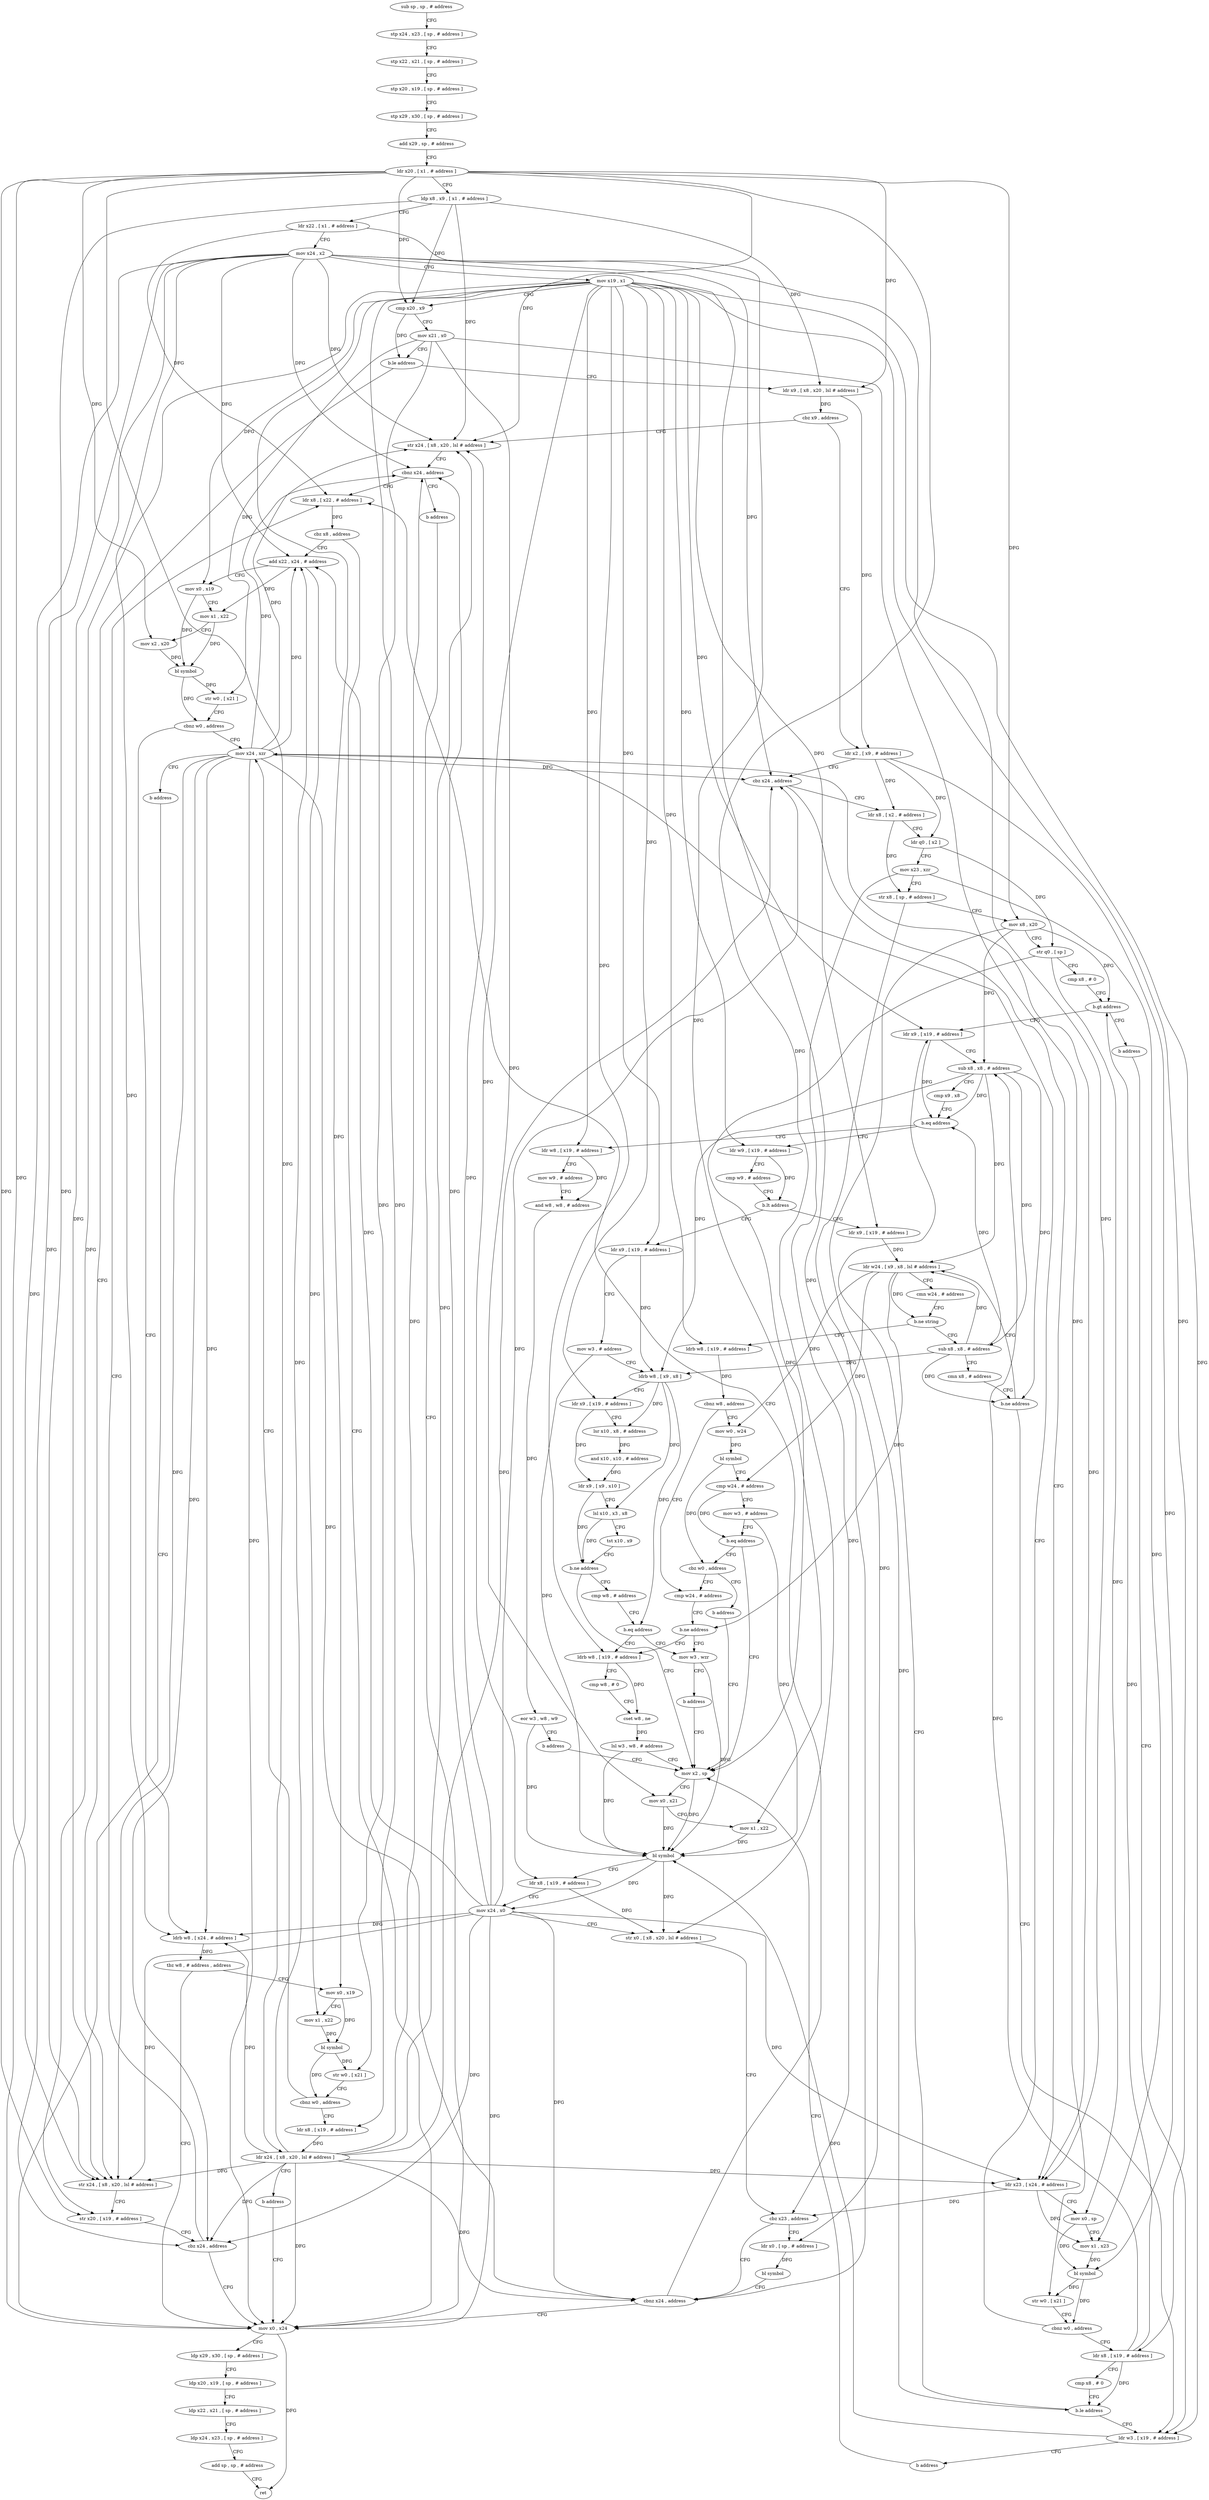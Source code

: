 digraph "func" {
"4268296" [label = "sub sp , sp , # address" ]
"4268300" [label = "stp x24 , x23 , [ sp , # address ]" ]
"4268304" [label = "stp x22 , x21 , [ sp , # address ]" ]
"4268308" [label = "stp x20 , x19 , [ sp , # address ]" ]
"4268312" [label = "stp x29 , x30 , [ sp , # address ]" ]
"4268316" [label = "add x29 , sp , # address" ]
"4268320" [label = "ldr x20 , [ x1 , # address ]" ]
"4268324" [label = "ldp x8 , x9 , [ x1 , # address ]" ]
"4268328" [label = "ldr x22 , [ x1 , # address ]" ]
"4268332" [label = "mov x24 , x2" ]
"4268336" [label = "mov x19 , x1" ]
"4268340" [label = "cmp x20 , x9" ]
"4268344" [label = "mov x21 , x0" ]
"4268348" [label = "b.le address" ]
"4268440" [label = "ldr x9 , [ x8 , x20 , lsl # address ]" ]
"4268352" [label = "str x24 , [ x8 , x20 , lsl # address ]" ]
"4268444" [label = "cbz x9 , address" ]
"4268556" [label = "str x24 , [ x8 , x20 , lsl # address ]" ]
"4268448" [label = "ldr x2 , [ x9 , # address ]" ]
"4268356" [label = "str x20 , [ x19 , # address ]" ]
"4268360" [label = "cbz x24 , address" ]
"4268736" [label = "mov x0 , x24" ]
"4268364" [label = "ldr x8 , [ x22 , # address ]" ]
"4268560" [label = "cbnz x24 , address" ]
"4268564" [label = "b address" ]
"4268452" [label = "cbz x24 , address" ]
"4268624" [label = "ldr x8 , [ x2 , # address ]" ]
"4268456" [label = "ldr x23 , [ x24 , # address ]" ]
"4268740" [label = "ldp x29 , x30 , [ sp , # address ]" ]
"4268744" [label = "ldp x20 , x19 , [ sp , # address ]" ]
"4268748" [label = "ldp x22 , x21 , [ sp , # address ]" ]
"4268752" [label = "ldp x24 , x23 , [ sp , # address ]" ]
"4268756" [label = "add sp , sp , # address" ]
"4268760" [label = "ret" ]
"4268368" [label = "cbz x8 , address" ]
"4268372" [label = "add x22 , x24 , # address" ]
"4268628" [label = "ldr q0 , [ x2 ]" ]
"4268632" [label = "mov x23 , xzr" ]
"4268636" [label = "str x8 , [ sp , # address ]" ]
"4268640" [label = "mov x8 , x20" ]
"4268644" [label = "str q0 , [ sp ]" ]
"4268648" [label = "cmp x8 , # 0" ]
"4268652" [label = "b.gt address" ]
"4268492" [label = "ldr x9 , [ x19 , # address ]" ]
"4268656" [label = "b address" ]
"4268460" [label = "mov x0 , sp" ]
"4268464" [label = "mov x1 , x23" ]
"4268468" [label = "bl symbol" ]
"4268472" [label = "str w0 , [ x21 ]" ]
"4268476" [label = "cbnz w0 , address" ]
"4268764" [label = "mov x24 , xzr" ]
"4268480" [label = "ldr x8 , [ x19 , # address ]" ]
"4268376" [label = "mov x0 , x19" ]
"4268380" [label = "mov x1 , x22" ]
"4268384" [label = "mov x2 , x20" ]
"4268388" [label = "bl symbol" ]
"4268392" [label = "str w0 , [ x21 ]" ]
"4268396" [label = "cbnz w0 , address" ]
"4268400" [label = "ldrb w8 , [ x24 , # address ]" ]
"4268496" [label = "sub x8 , x8 , # address" ]
"4268500" [label = "cmp x9 , x8" ]
"4268504" [label = "b.eq address" ]
"4268772" [label = "ldr w8 , [ x19 , # address ]" ]
"4268508" [label = "ldr w9 , [ x19 , # address ]" ]
"4268548" [label = "ldr w3 , [ x19 , # address ]" ]
"4268768" [label = "b address" ]
"4268484" [label = "cmp x8 , # 0" ]
"4268488" [label = "b.le address" ]
"4268404" [label = "tbz w8 , # address , address" ]
"4268408" [label = "mov x0 , x19" ]
"4268776" [label = "mov w9 , # address" ]
"4268780" [label = "and w8 , w8 , # address" ]
"4268784" [label = "eor w3 , w8 , w9" ]
"4268788" [label = "b address" ]
"4268692" [label = "mov x2 , sp" ]
"4268512" [label = "cmp w9 , # address" ]
"4268516" [label = "b.lt address" ]
"4268568" [label = "ldr x9 , [ x19 , # address ]" ]
"4268520" [label = "ldr x9 , [ x19 , # address ]" ]
"4268552" [label = "b address" ]
"4268412" [label = "mov x1 , x22" ]
"4268416" [label = "bl symbol" ]
"4268420" [label = "str w0 , [ x21 ]" ]
"4268424" [label = "cbnz w0 , address" ]
"4268428" [label = "ldr x8 , [ x19 , # address ]" ]
"4268696" [label = "mov x0 , x21" ]
"4268700" [label = "mov x1 , x22" ]
"4268704" [label = "bl symbol" ]
"4268708" [label = "ldr x8 , [ x19 , # address ]" ]
"4268712" [label = "mov x24 , x0" ]
"4268716" [label = "str x0 , [ x8 , x20 , lsl # address ]" ]
"4268720" [label = "cbz x23 , address" ]
"4268732" [label = "cbnz x24 , address" ]
"4268724" [label = "ldr x0 , [ sp , # address ]" ]
"4268572" [label = "mov w3 , # address" ]
"4268576" [label = "ldrb w8 , [ x9 , x8 ]" ]
"4268580" [label = "ldr x9 , [ x19 , # address ]" ]
"4268584" [label = "lsr x10 , x8 , # address" ]
"4268588" [label = "and x10 , x10 , # address" ]
"4268592" [label = "ldr x9 , [ x9 , x10 ]" ]
"4268596" [label = "lsl x10 , x3 , x8" ]
"4268600" [label = "tst x10 , x9" ]
"4268604" [label = "b.ne address" ]
"4268608" [label = "cmp w8 , # address" ]
"4268524" [label = "ldr w24 , [ x9 , x8 , lsl # address ]" ]
"4268432" [label = "ldr x24 , [ x8 , x20 , lsl # address ]" ]
"4268436" [label = "b address" ]
"4268728" [label = "bl symbol" ]
"4268612" [label = "b.eq address" ]
"4268676" [label = "ldrb w8 , [ x19 , # address ]" ]
"4268616" [label = "mov w3 , wzr" ]
"4268660" [label = "ldrb w8 , [ x19 , # address ]" ]
"4268664" [label = "cbnz w8 , address" ]
"4268792" [label = "mov w0 , w24" ]
"4268668" [label = "cmp w24 , # address" ]
"4268536" [label = "sub x8 , x8 , # address" ]
"4268540" [label = "cmn x8 , # address" ]
"4268544" [label = "b.ne address" ]
"4268680" [label = "cmp w8 , # 0" ]
"4268684" [label = "cset w8 , ne" ]
"4268688" [label = "lsl w3 , w8 , # address" ]
"4268620" [label = "b address" ]
"4268796" [label = "bl symbol" ]
"4268800" [label = "cmp w24 , # address" ]
"4268804" [label = "mov w3 , # address" ]
"4268808" [label = "b.eq address" ]
"4268812" [label = "cbz w0 , address" ]
"4268672" [label = "b.ne address" ]
"4268528" [label = "cmn w24 , # address" ]
"4268532" [label = "b.ne string" ]
"4268816" [label = "b address" ]
"4268296" -> "4268300" [ label = "CFG" ]
"4268300" -> "4268304" [ label = "CFG" ]
"4268304" -> "4268308" [ label = "CFG" ]
"4268308" -> "4268312" [ label = "CFG" ]
"4268312" -> "4268316" [ label = "CFG" ]
"4268316" -> "4268320" [ label = "CFG" ]
"4268320" -> "4268324" [ label = "CFG" ]
"4268320" -> "4268340" [ label = "DFG" ]
"4268320" -> "4268440" [ label = "DFG" ]
"4268320" -> "4268352" [ label = "DFG" ]
"4268320" -> "4268356" [ label = "DFG" ]
"4268320" -> "4268556" [ label = "DFG" ]
"4268320" -> "4268640" [ label = "DFG" ]
"4268320" -> "4268384" [ label = "DFG" ]
"4268320" -> "4268716" [ label = "DFG" ]
"4268320" -> "4268432" [ label = "DFG" ]
"4268324" -> "4268328" [ label = "CFG" ]
"4268324" -> "4268440" [ label = "DFG" ]
"4268324" -> "4268352" [ label = "DFG" ]
"4268324" -> "4268556" [ label = "DFG" ]
"4268324" -> "4268340" [ label = "DFG" ]
"4268328" -> "4268332" [ label = "CFG" ]
"4268328" -> "4268364" [ label = "DFG" ]
"4268328" -> "4268700" [ label = "DFG" ]
"4268332" -> "4268336" [ label = "CFG" ]
"4268332" -> "4268352" [ label = "DFG" ]
"4268332" -> "4268360" [ label = "DFG" ]
"4268332" -> "4268556" [ label = "DFG" ]
"4268332" -> "4268560" [ label = "DFG" ]
"4268332" -> "4268452" [ label = "DFG" ]
"4268332" -> "4268736" [ label = "DFG" ]
"4268332" -> "4268456" [ label = "DFG" ]
"4268332" -> "4268372" [ label = "DFG" ]
"4268332" -> "4268400" [ label = "DFG" ]
"4268332" -> "4268732" [ label = "DFG" ]
"4268336" -> "4268340" [ label = "CFG" ]
"4268336" -> "4268356" [ label = "DFG" ]
"4268336" -> "4268376" [ label = "DFG" ]
"4268336" -> "4268492" [ label = "DFG" ]
"4268336" -> "4268480" [ label = "DFG" ]
"4268336" -> "4268772" [ label = "DFG" ]
"4268336" -> "4268508" [ label = "DFG" ]
"4268336" -> "4268548" [ label = "DFG" ]
"4268336" -> "4268408" [ label = "DFG" ]
"4268336" -> "4268708" [ label = "DFG" ]
"4268336" -> "4268568" [ label = "DFG" ]
"4268336" -> "4268580" [ label = "DFG" ]
"4268336" -> "4268520" [ label = "DFG" ]
"4268336" -> "4268428" [ label = "DFG" ]
"4268336" -> "4268676" [ label = "DFG" ]
"4268336" -> "4268660" [ label = "DFG" ]
"4268340" -> "4268344" [ label = "CFG" ]
"4268340" -> "4268348" [ label = "DFG" ]
"4268344" -> "4268348" [ label = "CFG" ]
"4268344" -> "4268472" [ label = "DFG" ]
"4268344" -> "4268392" [ label = "DFG" ]
"4268344" -> "4268420" [ label = "DFG" ]
"4268344" -> "4268696" [ label = "DFG" ]
"4268348" -> "4268440" [ label = "CFG" ]
"4268348" -> "4268352" [ label = "CFG" ]
"4268440" -> "4268444" [ label = "DFG" ]
"4268440" -> "4268448" [ label = "DFG" ]
"4268352" -> "4268356" [ label = "CFG" ]
"4268444" -> "4268556" [ label = "CFG" ]
"4268444" -> "4268448" [ label = "CFG" ]
"4268556" -> "4268560" [ label = "CFG" ]
"4268448" -> "4268452" [ label = "CFG" ]
"4268448" -> "4268624" [ label = "DFG" ]
"4268448" -> "4268628" [ label = "DFG" ]
"4268448" -> "4268468" [ label = "DFG" ]
"4268356" -> "4268360" [ label = "CFG" ]
"4268360" -> "4268736" [ label = "CFG" ]
"4268360" -> "4268364" [ label = "CFG" ]
"4268736" -> "4268740" [ label = "CFG" ]
"4268736" -> "4268760" [ label = "DFG" ]
"4268364" -> "4268368" [ label = "DFG" ]
"4268560" -> "4268364" [ label = "CFG" ]
"4268560" -> "4268564" [ label = "CFG" ]
"4268564" -> "4268736" [ label = "CFG" ]
"4268452" -> "4268624" [ label = "CFG" ]
"4268452" -> "4268456" [ label = "CFG" ]
"4268624" -> "4268628" [ label = "CFG" ]
"4268624" -> "4268636" [ label = "DFG" ]
"4268456" -> "4268460" [ label = "CFG" ]
"4268456" -> "4268464" [ label = "DFG" ]
"4268456" -> "4268720" [ label = "DFG" ]
"4268740" -> "4268744" [ label = "CFG" ]
"4268744" -> "4268748" [ label = "CFG" ]
"4268748" -> "4268752" [ label = "CFG" ]
"4268752" -> "4268756" [ label = "CFG" ]
"4268756" -> "4268760" [ label = "CFG" ]
"4268368" -> "4268736" [ label = "CFG" ]
"4268368" -> "4268372" [ label = "CFG" ]
"4268372" -> "4268376" [ label = "CFG" ]
"4268372" -> "4268380" [ label = "DFG" ]
"4268372" -> "4268412" [ label = "DFG" ]
"4268628" -> "4268632" [ label = "CFG" ]
"4268628" -> "4268644" [ label = "DFG" ]
"4268632" -> "4268636" [ label = "CFG" ]
"4268632" -> "4268464" [ label = "DFG" ]
"4268632" -> "4268720" [ label = "DFG" ]
"4268636" -> "4268640" [ label = "CFG" ]
"4268636" -> "4268724" [ label = "DFG" ]
"4268640" -> "4268644" [ label = "CFG" ]
"4268640" -> "4268652" [ label = "DFG" ]
"4268640" -> "4268496" [ label = "DFG" ]
"4268640" -> "4268488" [ label = "DFG" ]
"4268644" -> "4268648" [ label = "CFG" ]
"4268644" -> "4268460" [ label = "DFG" ]
"4268644" -> "4268692" [ label = "DFG" ]
"4268648" -> "4268652" [ label = "CFG" ]
"4268652" -> "4268492" [ label = "CFG" ]
"4268652" -> "4268656" [ label = "CFG" ]
"4268492" -> "4268496" [ label = "CFG" ]
"4268492" -> "4268504" [ label = "DFG" ]
"4268656" -> "4268548" [ label = "CFG" ]
"4268460" -> "4268464" [ label = "CFG" ]
"4268460" -> "4268468" [ label = "DFG" ]
"4268464" -> "4268468" [ label = "DFG" ]
"4268468" -> "4268472" [ label = "DFG" ]
"4268468" -> "4268476" [ label = "DFG" ]
"4268472" -> "4268476" [ label = "CFG" ]
"4268476" -> "4268764" [ label = "CFG" ]
"4268476" -> "4268480" [ label = "CFG" ]
"4268764" -> "4268768" [ label = "CFG" ]
"4268764" -> "4268352" [ label = "DFG" ]
"4268764" -> "4268360" [ label = "DFG" ]
"4268764" -> "4268556" [ label = "DFG" ]
"4268764" -> "4268560" [ label = "DFG" ]
"4268764" -> "4268452" [ label = "DFG" ]
"4268764" -> "4268736" [ label = "DFG" ]
"4268764" -> "4268456" [ label = "DFG" ]
"4268764" -> "4268372" [ label = "DFG" ]
"4268764" -> "4268400" [ label = "DFG" ]
"4268764" -> "4268732" [ label = "DFG" ]
"4268480" -> "4268484" [ label = "CFG" ]
"4268480" -> "4268652" [ label = "DFG" ]
"4268480" -> "4268496" [ label = "DFG" ]
"4268480" -> "4268488" [ label = "DFG" ]
"4268376" -> "4268380" [ label = "CFG" ]
"4268376" -> "4268388" [ label = "DFG" ]
"4268380" -> "4268384" [ label = "CFG" ]
"4268380" -> "4268388" [ label = "DFG" ]
"4268384" -> "4268388" [ label = "DFG" ]
"4268388" -> "4268392" [ label = "DFG" ]
"4268388" -> "4268396" [ label = "DFG" ]
"4268392" -> "4268396" [ label = "CFG" ]
"4268396" -> "4268764" [ label = "CFG" ]
"4268396" -> "4268400" [ label = "CFG" ]
"4268400" -> "4268404" [ label = "DFG" ]
"4268496" -> "4268500" [ label = "CFG" ]
"4268496" -> "4268504" [ label = "DFG" ]
"4268496" -> "4268576" [ label = "DFG" ]
"4268496" -> "4268524" [ label = "DFG" ]
"4268496" -> "4268536" [ label = "DFG" ]
"4268496" -> "4268544" [ label = "DFG" ]
"4268500" -> "4268504" [ label = "CFG" ]
"4268504" -> "4268772" [ label = "CFG" ]
"4268504" -> "4268508" [ label = "CFG" ]
"4268772" -> "4268776" [ label = "CFG" ]
"4268772" -> "4268780" [ label = "DFG" ]
"4268508" -> "4268512" [ label = "CFG" ]
"4268508" -> "4268516" [ label = "DFG" ]
"4268548" -> "4268552" [ label = "CFG" ]
"4268548" -> "4268704" [ label = "DFG" ]
"4268768" -> "4268736" [ label = "CFG" ]
"4268484" -> "4268488" [ label = "CFG" ]
"4268488" -> "4268548" [ label = "CFG" ]
"4268488" -> "4268492" [ label = "CFG" ]
"4268404" -> "4268736" [ label = "CFG" ]
"4268404" -> "4268408" [ label = "CFG" ]
"4268408" -> "4268412" [ label = "CFG" ]
"4268408" -> "4268416" [ label = "DFG" ]
"4268776" -> "4268780" [ label = "CFG" ]
"4268780" -> "4268784" [ label = "DFG" ]
"4268784" -> "4268788" [ label = "CFG" ]
"4268784" -> "4268704" [ label = "DFG" ]
"4268788" -> "4268692" [ label = "CFG" ]
"4268692" -> "4268696" [ label = "CFG" ]
"4268692" -> "4268704" [ label = "DFG" ]
"4268512" -> "4268516" [ label = "CFG" ]
"4268516" -> "4268568" [ label = "CFG" ]
"4268516" -> "4268520" [ label = "CFG" ]
"4268568" -> "4268572" [ label = "CFG" ]
"4268568" -> "4268576" [ label = "DFG" ]
"4268520" -> "4268524" [ label = "DFG" ]
"4268552" -> "4268692" [ label = "CFG" ]
"4268412" -> "4268416" [ label = "DFG" ]
"4268416" -> "4268420" [ label = "DFG" ]
"4268416" -> "4268424" [ label = "DFG" ]
"4268420" -> "4268424" [ label = "CFG" ]
"4268424" -> "4268764" [ label = "CFG" ]
"4268424" -> "4268428" [ label = "CFG" ]
"4268428" -> "4268432" [ label = "DFG" ]
"4268696" -> "4268700" [ label = "CFG" ]
"4268696" -> "4268704" [ label = "DFG" ]
"4268700" -> "4268704" [ label = "DFG" ]
"4268704" -> "4268708" [ label = "CFG" ]
"4268704" -> "4268712" [ label = "DFG" ]
"4268704" -> "4268716" [ label = "DFG" ]
"4268708" -> "4268712" [ label = "CFG" ]
"4268708" -> "4268716" [ label = "DFG" ]
"4268712" -> "4268716" [ label = "CFG" ]
"4268712" -> "4268352" [ label = "DFG" ]
"4268712" -> "4268360" [ label = "DFG" ]
"4268712" -> "4268556" [ label = "DFG" ]
"4268712" -> "4268560" [ label = "DFG" ]
"4268712" -> "4268452" [ label = "DFG" ]
"4268712" -> "4268736" [ label = "DFG" ]
"4268712" -> "4268456" [ label = "DFG" ]
"4268712" -> "4268372" [ label = "DFG" ]
"4268712" -> "4268400" [ label = "DFG" ]
"4268712" -> "4268732" [ label = "DFG" ]
"4268716" -> "4268720" [ label = "CFG" ]
"4268720" -> "4268732" [ label = "CFG" ]
"4268720" -> "4268724" [ label = "CFG" ]
"4268732" -> "4268364" [ label = "CFG" ]
"4268732" -> "4268736" [ label = "CFG" ]
"4268724" -> "4268728" [ label = "DFG" ]
"4268572" -> "4268576" [ label = "CFG" ]
"4268572" -> "4268704" [ label = "DFG" ]
"4268576" -> "4268580" [ label = "CFG" ]
"4268576" -> "4268584" [ label = "DFG" ]
"4268576" -> "4268596" [ label = "DFG" ]
"4268576" -> "4268612" [ label = "DFG" ]
"4268580" -> "4268584" [ label = "CFG" ]
"4268580" -> "4268592" [ label = "DFG" ]
"4268584" -> "4268588" [ label = "DFG" ]
"4268588" -> "4268592" [ label = "DFG" ]
"4268592" -> "4268596" [ label = "CFG" ]
"4268592" -> "4268604" [ label = "DFG" ]
"4268596" -> "4268600" [ label = "CFG" ]
"4268596" -> "4268604" [ label = "DFG" ]
"4268600" -> "4268604" [ label = "CFG" ]
"4268604" -> "4268692" [ label = "CFG" ]
"4268604" -> "4268608" [ label = "CFG" ]
"4268608" -> "4268612" [ label = "CFG" ]
"4268524" -> "4268528" [ label = "CFG" ]
"4268524" -> "4268532" [ label = "DFG" ]
"4268524" -> "4268792" [ label = "DFG" ]
"4268524" -> "4268800" [ label = "DFG" ]
"4268524" -> "4268672" [ label = "DFG" ]
"4268432" -> "4268436" [ label = "CFG" ]
"4268432" -> "4268352" [ label = "DFG" ]
"4268432" -> "4268360" [ label = "DFG" ]
"4268432" -> "4268556" [ label = "DFG" ]
"4268432" -> "4268560" [ label = "DFG" ]
"4268432" -> "4268452" [ label = "DFG" ]
"4268432" -> "4268736" [ label = "DFG" ]
"4268432" -> "4268456" [ label = "DFG" ]
"4268432" -> "4268372" [ label = "DFG" ]
"4268432" -> "4268400" [ label = "DFG" ]
"4268432" -> "4268732" [ label = "DFG" ]
"4268436" -> "4268736" [ label = "CFG" ]
"4268728" -> "4268732" [ label = "CFG" ]
"4268612" -> "4268676" [ label = "CFG" ]
"4268612" -> "4268616" [ label = "CFG" ]
"4268676" -> "4268680" [ label = "CFG" ]
"4268676" -> "4268684" [ label = "DFG" ]
"4268616" -> "4268620" [ label = "CFG" ]
"4268616" -> "4268704" [ label = "DFG" ]
"4268660" -> "4268664" [ label = "DFG" ]
"4268664" -> "4268792" [ label = "CFG" ]
"4268664" -> "4268668" [ label = "CFG" ]
"4268792" -> "4268796" [ label = "DFG" ]
"4268668" -> "4268672" [ label = "CFG" ]
"4268536" -> "4268540" [ label = "CFG" ]
"4268536" -> "4268504" [ label = "DFG" ]
"4268536" -> "4268576" [ label = "DFG" ]
"4268536" -> "4268524" [ label = "DFG" ]
"4268536" -> "4268544" [ label = "DFG" ]
"4268540" -> "4268544" [ label = "CFG" ]
"4268544" -> "4268524" [ label = "CFG" ]
"4268544" -> "4268548" [ label = "CFG" ]
"4268680" -> "4268684" [ label = "CFG" ]
"4268684" -> "4268688" [ label = "DFG" ]
"4268688" -> "4268692" [ label = "CFG" ]
"4268688" -> "4268704" [ label = "DFG" ]
"4268620" -> "4268692" [ label = "CFG" ]
"4268796" -> "4268800" [ label = "CFG" ]
"4268796" -> "4268812" [ label = "DFG" ]
"4268800" -> "4268804" [ label = "CFG" ]
"4268800" -> "4268808" [ label = "DFG" ]
"4268804" -> "4268808" [ label = "CFG" ]
"4268804" -> "4268704" [ label = "DFG" ]
"4268808" -> "4268692" [ label = "CFG" ]
"4268808" -> "4268812" [ label = "CFG" ]
"4268812" -> "4268668" [ label = "CFG" ]
"4268812" -> "4268816" [ label = "CFG" ]
"4268672" -> "4268616" [ label = "CFG" ]
"4268672" -> "4268676" [ label = "CFG" ]
"4268528" -> "4268532" [ label = "CFG" ]
"4268532" -> "4268660" [ label = "CFG" ]
"4268532" -> "4268536" [ label = "CFG" ]
"4268816" -> "4268692" [ label = "CFG" ]
}
